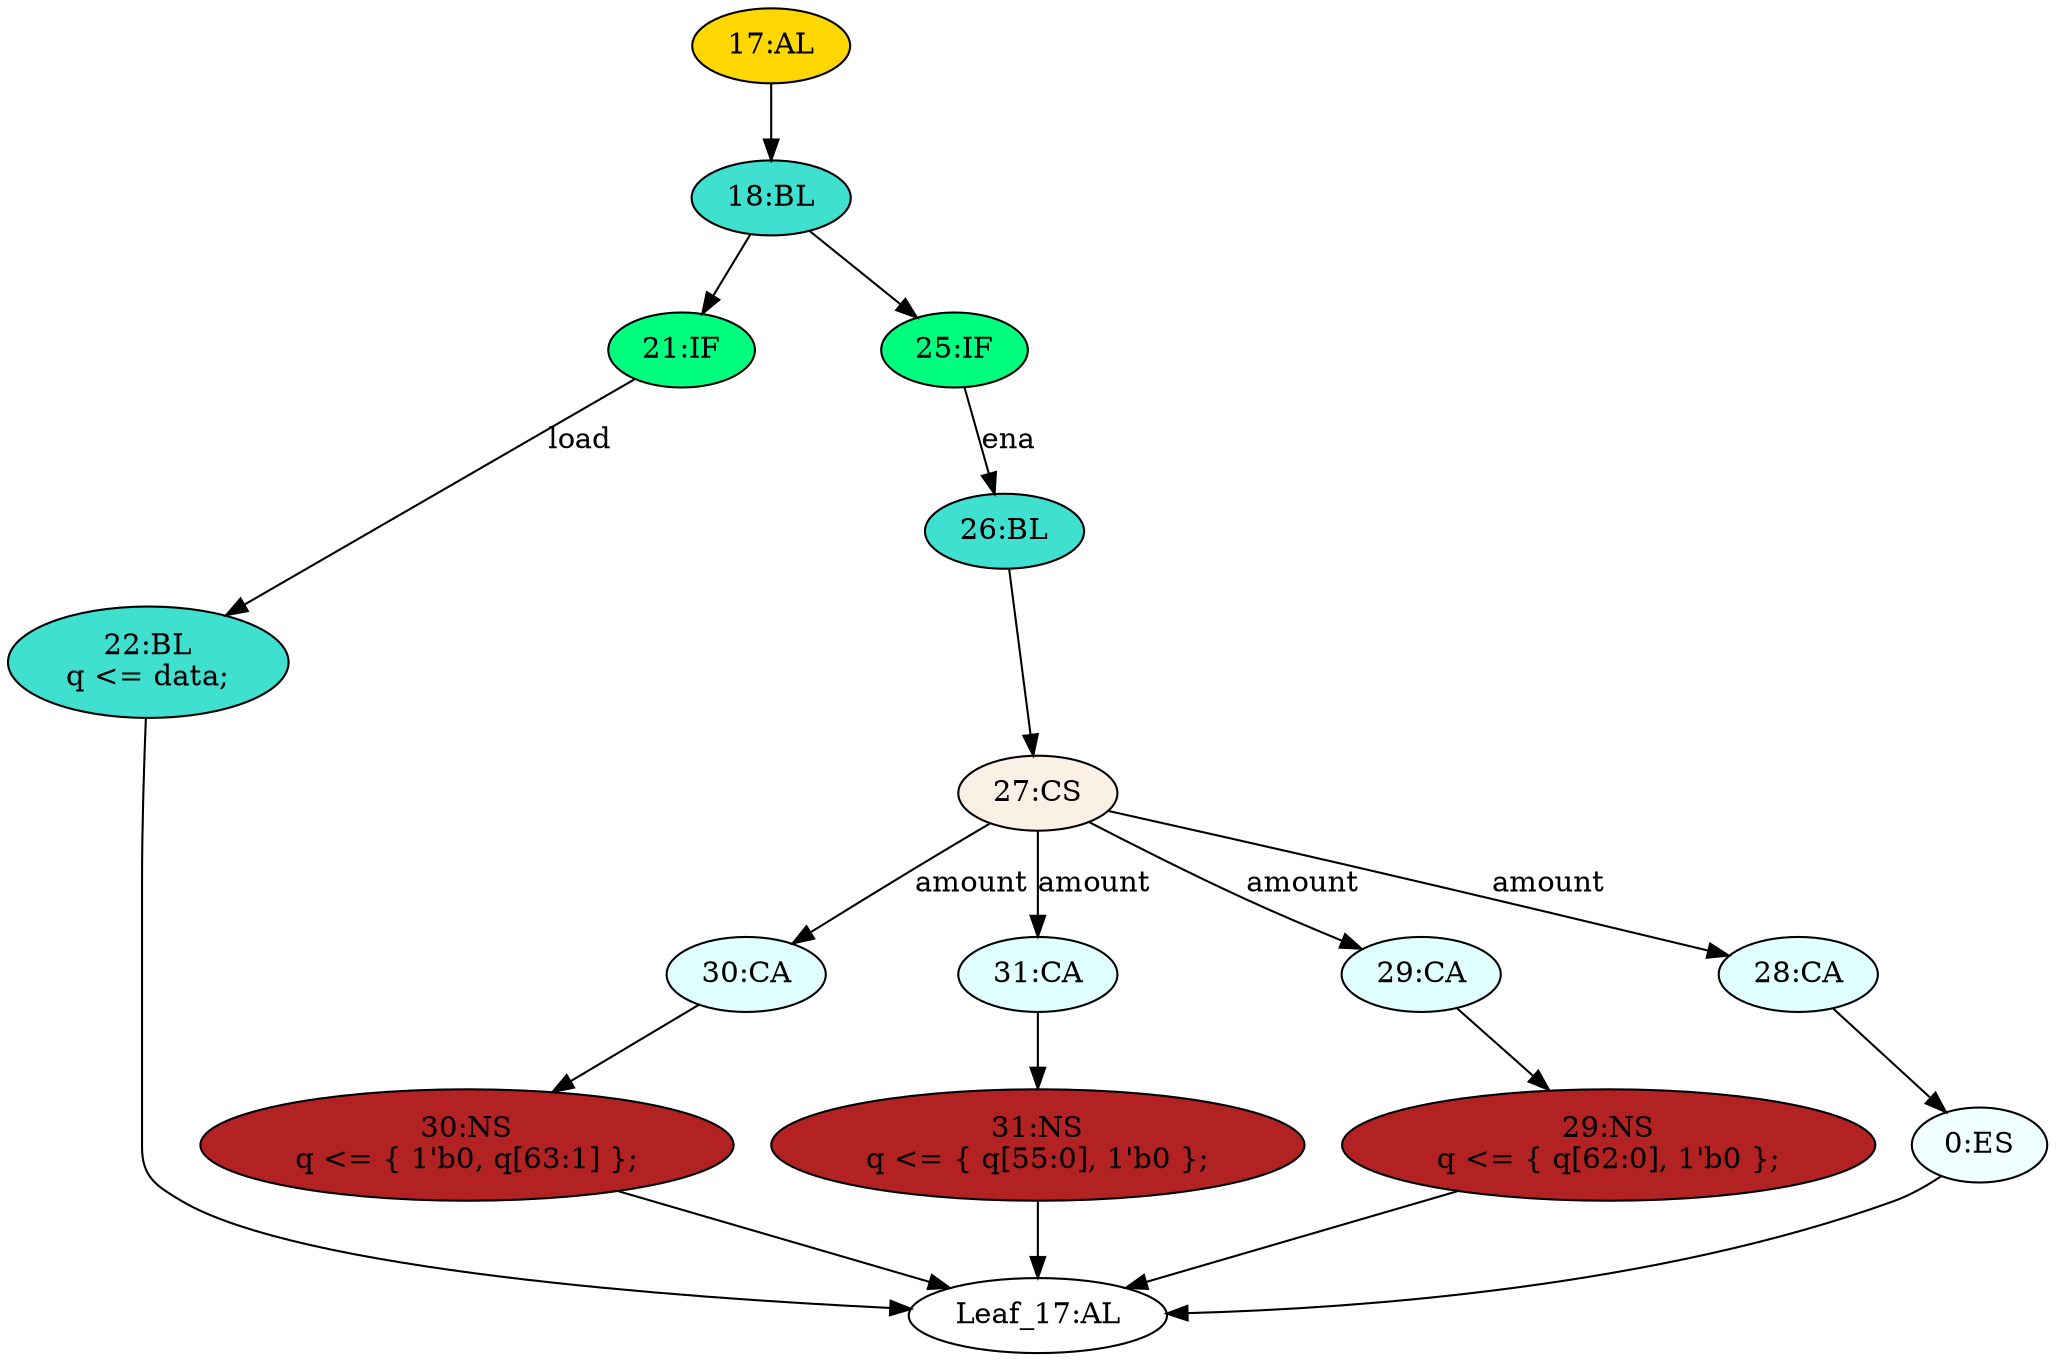 strict digraph "" {
	node [label="\N"];
	"17:AL"	[ast="<pyverilog.vparser.ast.Always object at 0x7efe34d3f710>",
		clk_sens=True,
		fillcolor=gold,
		label="17:AL",
		sens="['clk']",
		statements="[]",
		style=filled,
		typ=Always,
		use_var="['load', 'q', 'amount', 'data', 'ena']"];
	"18:BL"	[ast="<pyverilog.vparser.ast.Block object at 0x7efe34d3f8d0>",
		fillcolor=turquoise,
		label="18:BL",
		statements="[]",
		style=filled,
		typ=Block];
	"17:AL" -> "18:BL"	[cond="[]",
		lineno=None];
	"30:CA"	[ast="<pyverilog.vparser.ast.Case object at 0x7efe345cb250>",
		fillcolor=lightcyan,
		label="30:CA",
		statements="[]",
		style=filled,
		typ=Case];
	"30:NS"	[ast="<pyverilog.vparser.ast.NonblockingSubstitution object at 0x7efe345cb2d0>",
		fillcolor=firebrick,
		label="30:NS
q <= { 1'b0, q[63:1] };",
		statements="[<pyverilog.vparser.ast.NonblockingSubstitution object at 0x7efe345cb2d0>]",
		style=filled,
		typ=NonblockingSubstitution];
	"30:CA" -> "30:NS"	[cond="[]",
		lineno=None];
	"0:ES"	[ast="<pyverilog.vparser.ast.EventStatement object at 0x7efe34d3fd90>",
		fillcolor=azure,
		label="0:ES",
		statements="[]",
		style=filled,
		typ=EventStatement];
	"Leaf_17:AL"	[def_var="['q']",
		label="Leaf_17:AL"];
	"0:ES" -> "Leaf_17:AL"	[cond="[]",
		lineno=None];
	"22:BL"	[ast="<pyverilog.vparser.ast.Block object at 0x7efe34d3f9d0>",
		fillcolor=turquoise,
		label="22:BL
q <= data;",
		statements="[<pyverilog.vparser.ast.NonblockingSubstitution object at 0x7efe34d3fa10>]",
		style=filled,
		typ=Block];
	"22:BL" -> "Leaf_17:AL"	[cond="[]",
		lineno=None];
	"31:CA"	[ast="<pyverilog.vparser.ast.Case object at 0x7efe345cb590>",
		fillcolor=lightcyan,
		label="31:CA",
		statements="[]",
		style=filled,
		typ=Case];
	"31:NS"	[ast="<pyverilog.vparser.ast.NonblockingSubstitution object at 0x7efe345cb610>",
		fillcolor=firebrick,
		label="31:NS
q <= { q[55:0], 1'b0 };",
		statements="[<pyverilog.vparser.ast.NonblockingSubstitution object at 0x7efe345cb610>]",
		style=filled,
		typ=NonblockingSubstitution];
	"31:CA" -> "31:NS"	[cond="[]",
		lineno=None];
	"26:BL"	[ast="<pyverilog.vparser.ast.Block object at 0x7efe34d3fc10>",
		fillcolor=turquoise,
		label="26:BL",
		statements="[]",
		style=filled,
		typ=Block];
	"27:CS"	[ast="<pyverilog.vparser.ast.CaseStatement object at 0x7efe34d3fc50>",
		fillcolor=linen,
		label="27:CS",
		statements="[]",
		style=filled,
		typ=CaseStatement];
	"26:BL" -> "27:CS"	[cond="[]",
		lineno=None];
	"27:CS" -> "30:CA"	[cond="['amount']",
		label=amount,
		lineno=27];
	"27:CS" -> "31:CA"	[cond="['amount']",
		label=amount,
		lineno=27];
	"29:CA"	[ast="<pyverilog.vparser.ast.Case object at 0x7efe34d3ff10>",
		fillcolor=lightcyan,
		label="29:CA",
		statements="[]",
		style=filled,
		typ=Case];
	"27:CS" -> "29:CA"	[cond="['amount']",
		label=amount,
		lineno=27];
	"28:CA"	[ast="<pyverilog.vparser.ast.Case object at 0x7efe34d3fd10>",
		fillcolor=lightcyan,
		label="28:CA",
		statements="[]",
		style=filled,
		typ=Case];
	"27:CS" -> "28:CA"	[cond="['amount']",
		label=amount,
		lineno=27];
	"21:IF"	[ast="<pyverilog.vparser.ast.IfStatement object at 0x7efe34d3f910>",
		fillcolor=springgreen,
		label="21:IF",
		statements="[]",
		style=filled,
		typ=IfStatement];
	"21:IF" -> "22:BL"	[cond="['load']",
		label=load,
		lineno=21];
	"18:BL" -> "21:IF"	[cond="[]",
		lineno=None];
	"25:IF"	[ast="<pyverilog.vparser.ast.IfStatement object at 0x7efe34d3fbd0>",
		fillcolor=springgreen,
		label="25:IF",
		statements="[]",
		style=filled,
		typ=IfStatement];
	"18:BL" -> "25:IF"	[cond="[]",
		lineno=None];
	"30:NS" -> "Leaf_17:AL"	[cond="[]",
		lineno=None];
	"25:IF" -> "26:BL"	[cond="['ena']",
		label=ena,
		lineno=25];
	"31:NS" -> "Leaf_17:AL"	[cond="[]",
		lineno=None];
	"29:NS"	[ast="<pyverilog.vparser.ast.NonblockingSubstitution object at 0x7efe34d3ff90>",
		fillcolor=firebrick,
		label="29:NS
q <= { q[62:0], 1'b0 };",
		statements="[<pyverilog.vparser.ast.NonblockingSubstitution object at 0x7efe34d3ff90>]",
		style=filled,
		typ=NonblockingSubstitution];
	"29:CA" -> "29:NS"	[cond="[]",
		lineno=None];
	"29:NS" -> "Leaf_17:AL"	[cond="[]",
		lineno=None];
	"28:CA" -> "0:ES"	[cond="[]",
		lineno=None];
}
